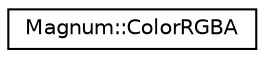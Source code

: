 digraph "圖形化之類別階層"
{
  edge [fontname="Helvetica",fontsize="10",labelfontname="Helvetica",labelfontsize="10"];
  node [fontname="Helvetica",fontsize="10",shape=record];
  rankdir="LR";
  Node1 [label="Magnum::ColorRGBA",height=0.2,width=0.4,color="black", fillcolor="white", style="filled",URL="$class_magnum_1_1_color_r_g_b_a.html"];
}
